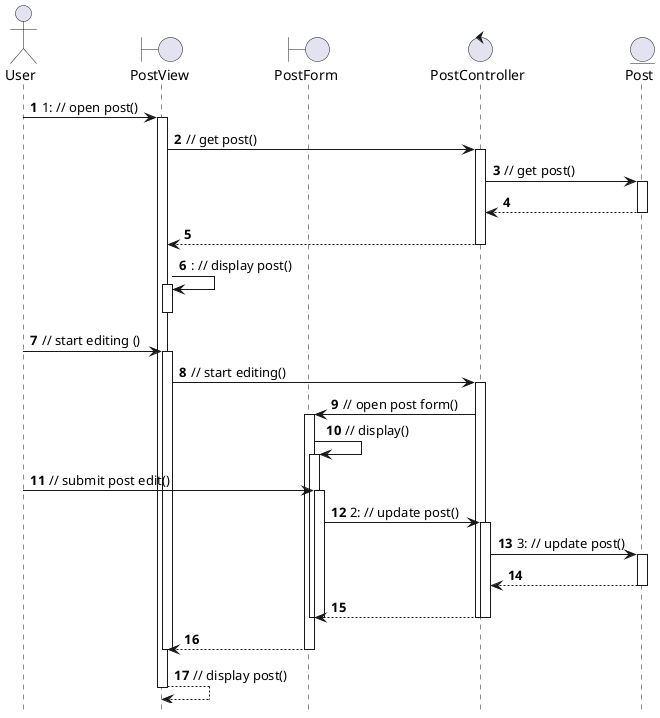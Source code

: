 @startuml

hide footbox
autoactivate on

actor User as user
boundary PostView as post_view
boundary PostForm as post_form
control PostController as post_ctl
entity Post as post_ent

autonumber

'View post
user -> post_view : 1: // open post()
post_view -> post_ctl : // get post()
post_ctl -> post_ent : // get post()
post_ctl <-- post_ent
post_view <-- post_ctl
post_view -> post_view : : // display post()

'Edit post
deactivate post_view
user -> post_view : // start editing ()
post_view -> post_ctl : // start editing()
post_ctl -> post_form : // open post form()
post_form -> post_form : // display()
user -> post_form : // submit post edit()
post_form -> post_ctl : 2: // update post()
post_ctl -> post_ent : 3: // update post()
post_ctl <-- post_ent
post_form <-- post_ctl
deactivate post_ctl
deactivate post_form
deactivate post_form
post_view <-- post_form
deactivate post_view

post_view --> post_view : // display post()


@enduml
